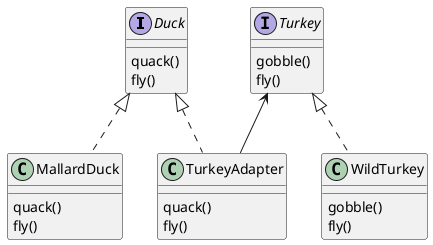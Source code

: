 @startuml
Duck <|.. TurkeyAdapter
Duck <|.. MallardDuck
Turkey <|.. WildTurkey

Turkey <-- TurkeyAdapter

class TurkeyAdapter
TurkeyAdapter : quack()
TurkeyAdapter : fly()

interface Duck
Duck : quack()
Duck : fly()

class MallardDuck
MallardDuck : quack()
MallardDuck : fly()

interface Turkey
Turkey : gobble()
Turkey : fly()

class WildTurkey
WildTurkey : gobble()
WildTurkey : fly()
@enduml
